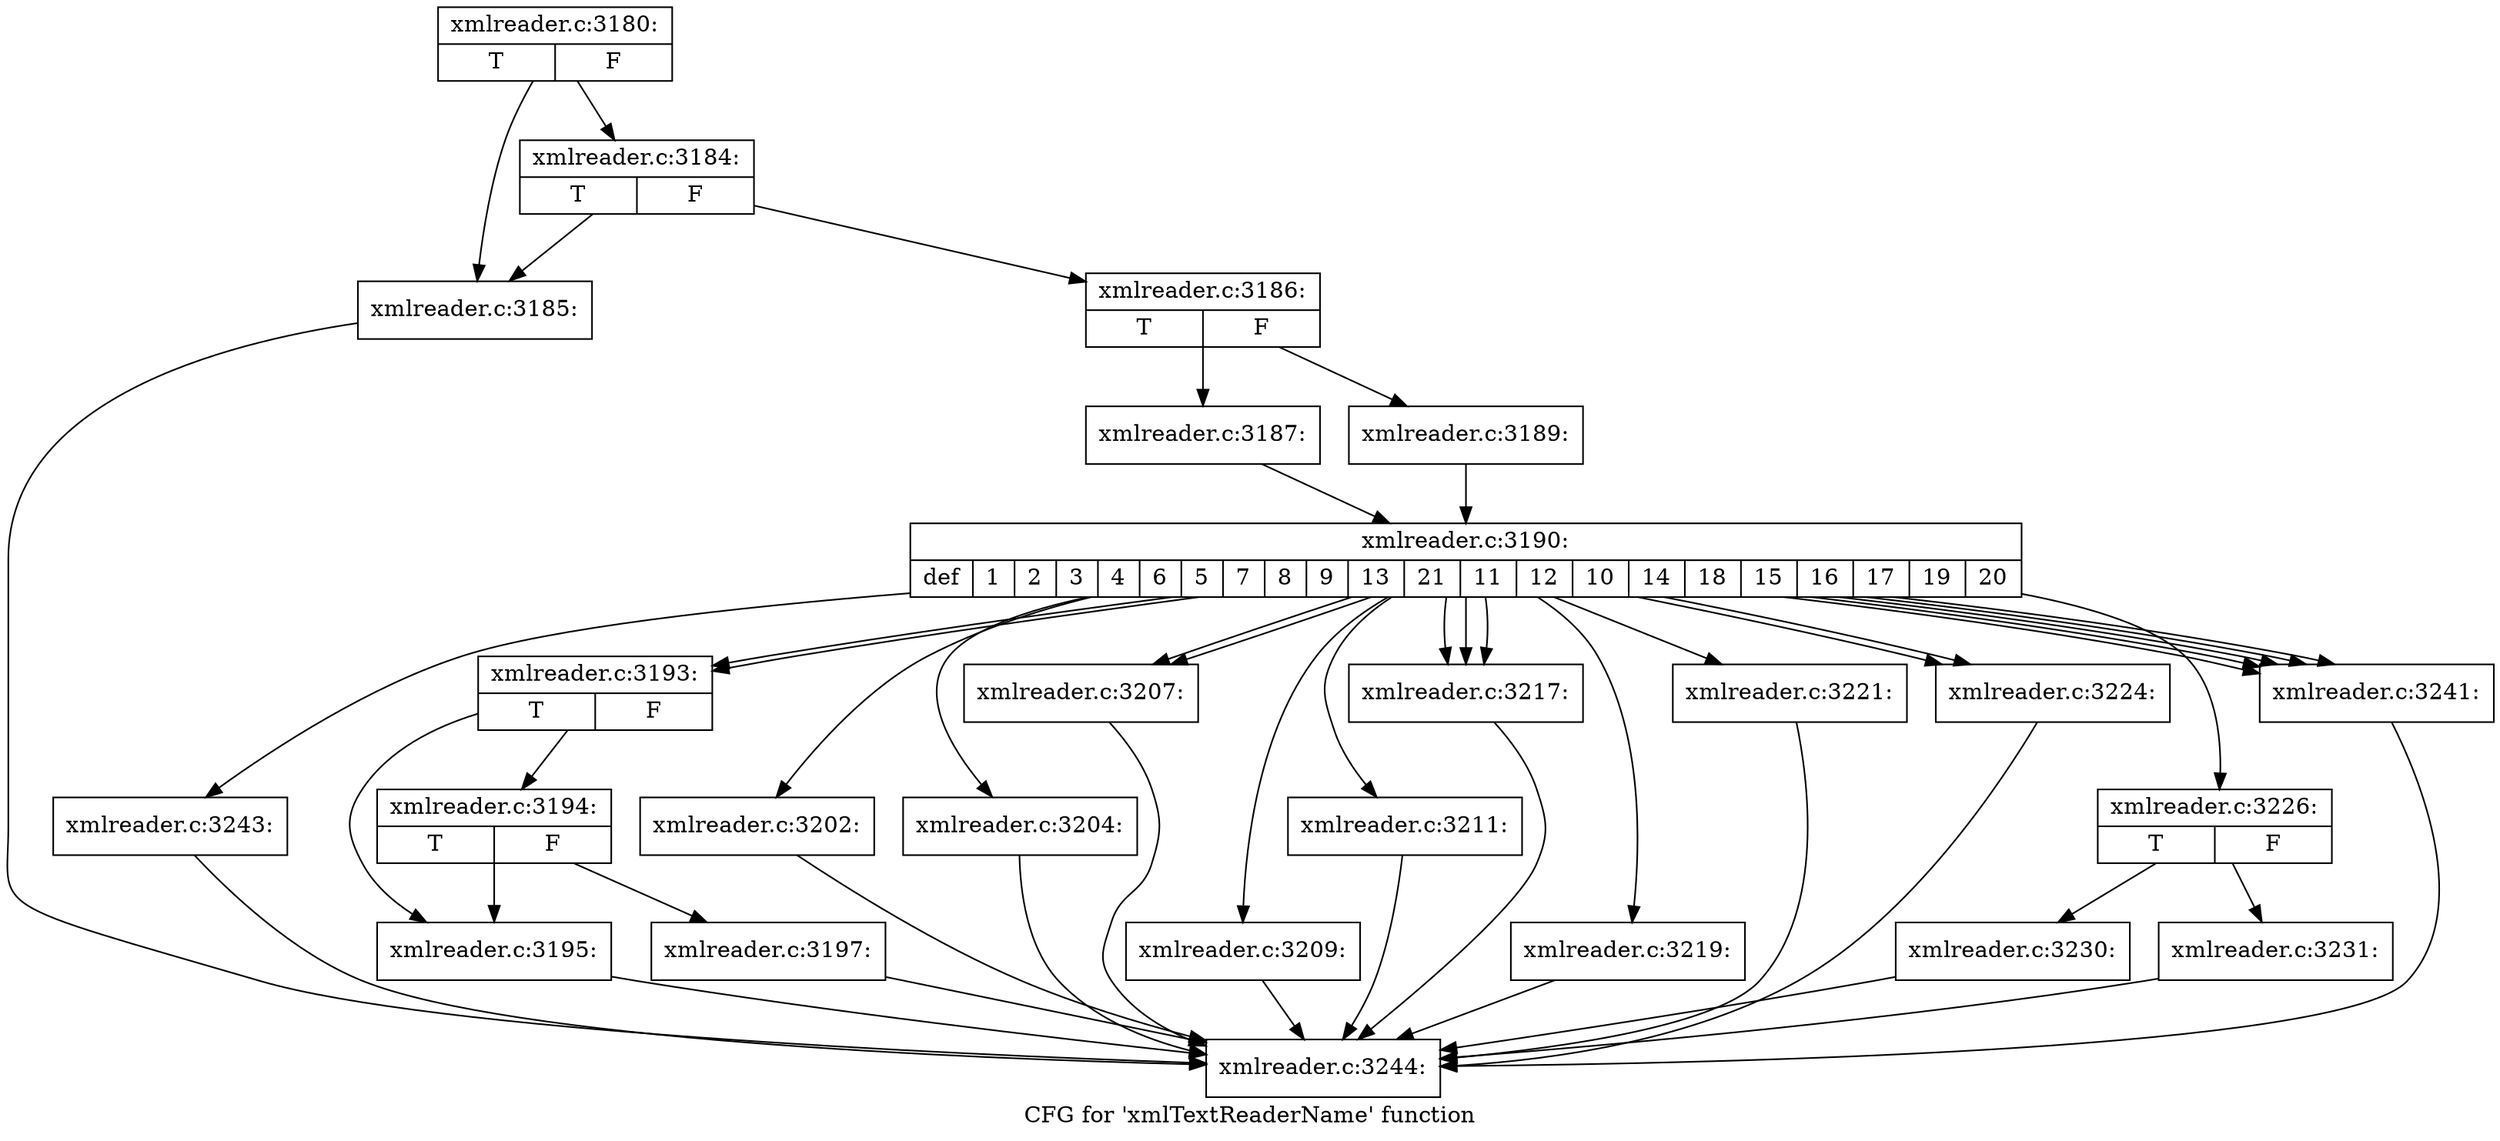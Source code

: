 digraph "CFG for 'xmlTextReaderName' function" {
	label="CFG for 'xmlTextReaderName' function";

	Node0x55e4493c0930 [shape=record,label="{xmlreader.c:3180:|{<s0>T|<s1>F}}"];
	Node0x55e4493c0930 -> Node0x55e4493c9020;
	Node0x55e4493c0930 -> Node0x55e4493c90c0;
	Node0x55e4493c90c0 [shape=record,label="{xmlreader.c:3184:|{<s0>T|<s1>F}}"];
	Node0x55e4493c90c0 -> Node0x55e4493c9020;
	Node0x55e4493c90c0 -> Node0x55e4493c9070;
	Node0x55e4493c9020 [shape=record,label="{xmlreader.c:3185:}"];
	Node0x55e4493c9020 -> Node0x55e4493c0a00;
	Node0x55e4493c9070 [shape=record,label="{xmlreader.c:3186:|{<s0>T|<s1>F}}"];
	Node0x55e4493c9070 -> Node0x55e4493c9810;
	Node0x55e4493c9070 -> Node0x55e4493c98b0;
	Node0x55e4493c9810 [shape=record,label="{xmlreader.c:3187:}"];
	Node0x55e4493c9810 -> Node0x55e4493c9860;
	Node0x55e4493c98b0 [shape=record,label="{xmlreader.c:3189:}"];
	Node0x55e4493c98b0 -> Node0x55e4493c9860;
	Node0x55e4493c9860 [shape=record,label="{xmlreader.c:3190:|{<s0>def|<s1>1|<s2>2|<s3>3|<s4>4|<s5>6|<s6>5|<s7>7|<s8>8|<s9>9|<s10>13|<s11>21|<s12>11|<s13>12|<s14>10|<s15>14|<s16>18|<s17>15|<s18>16|<s19>17|<s20>19|<s21>20}}"];
	Node0x55e4493c9860 -> Node0x55e4493ca190;
	Node0x55e4493c9860 -> Node0x55e4493ca480;
	Node0x55e4493c9860 -> Node0x55e4493ca480;
	Node0x55e4493c9860 -> Node0x55e4493cce70;
	Node0x55e4493c9860 -> Node0x55e4493cd1d0;
	Node0x55e4493c9860 -> Node0x55e4493cd5f0;
	Node0x55e4493c9860 -> Node0x55e4493cd5f0;
	Node0x55e4493c9860 -> Node0x55e4493cda00;
	Node0x55e4493c9860 -> Node0x55e4493cde10;
	Node0x55e4493c9860 -> Node0x55e4493ce230;
	Node0x55e4493c9860 -> Node0x55e4493ce230;
	Node0x55e4493c9860 -> Node0x55e4493ce230;
	Node0x55e4493c9860 -> Node0x55e4493ce9d0;
	Node0x55e4493c9860 -> Node0x55e4493cef60;
	Node0x55e4493c9860 -> Node0x55e4493cf370;
	Node0x55e4493c9860 -> Node0x55e4493cf370;
	Node0x55e4493c9860 -> Node0x55e4493cf780;
	Node0x55e4493c9860 -> Node0x55e4493d0dc0;
	Node0x55e4493c9860 -> Node0x55e4493d0dc0;
	Node0x55e4493c9860 -> Node0x55e4493d0dc0;
	Node0x55e4493c9860 -> Node0x55e4493d0dc0;
	Node0x55e4493c9860 -> Node0x55e4493d0dc0;
	Node0x55e4493ca480 [shape=record,label="{xmlreader.c:3193:|{<s0>T|<s1>F}}"];
	Node0x55e4493ca480 -> Node0x55e4493ca570;
	Node0x55e4493ca480 -> Node0x55e4493ca610;
	Node0x55e4493ca610 [shape=record,label="{xmlreader.c:3194:|{<s0>T|<s1>F}}"];
	Node0x55e4493ca610 -> Node0x55e4493ca570;
	Node0x55e4493ca610 -> Node0x55e4493ca5c0;
	Node0x55e4493ca570 [shape=record,label="{xmlreader.c:3195:}"];
	Node0x55e4493ca570 -> Node0x55e4493c0a00;
	Node0x55e4493ca5c0 [shape=record,label="{xmlreader.c:3197:}"];
	Node0x55e4493ca5c0 -> Node0x55e4493c0a00;
	Node0x55e4493cce70 [shape=record,label="{xmlreader.c:3202:}"];
	Node0x55e4493cce70 -> Node0x55e4493c0a00;
	Node0x55e4493cd1d0 [shape=record,label="{xmlreader.c:3204:}"];
	Node0x55e4493cd1d0 -> Node0x55e4493c0a00;
	Node0x55e4493cd5f0 [shape=record,label="{xmlreader.c:3207:}"];
	Node0x55e4493cd5f0 -> Node0x55e4493c0a00;
	Node0x55e4493cda00 [shape=record,label="{xmlreader.c:3209:}"];
	Node0x55e4493cda00 -> Node0x55e4493c0a00;
	Node0x55e4493cde10 [shape=record,label="{xmlreader.c:3211:}"];
	Node0x55e4493cde10 -> Node0x55e4493c0a00;
	Node0x55e4493ce230 [shape=record,label="{xmlreader.c:3217:}"];
	Node0x55e4493ce230 -> Node0x55e4493c0a00;
	Node0x55e4493ce9d0 [shape=record,label="{xmlreader.c:3219:}"];
	Node0x55e4493ce9d0 -> Node0x55e4493c0a00;
	Node0x55e4493cef60 [shape=record,label="{xmlreader.c:3221:}"];
	Node0x55e4493cef60 -> Node0x55e4493c0a00;
	Node0x55e4493cf370 [shape=record,label="{xmlreader.c:3224:}"];
	Node0x55e4493cf370 -> Node0x55e4493c0a00;
	Node0x55e4493cf780 [shape=record,label="{xmlreader.c:3226:|{<s0>T|<s1>F}}"];
	Node0x55e4493cf780 -> Node0x55e4493cfee0;
	Node0x55e4493cf780 -> Node0x55e4493cff30;
	Node0x55e4493cfee0 [shape=record,label="{xmlreader.c:3230:}"];
	Node0x55e4493cfee0 -> Node0x55e4493c0a00;
	Node0x55e4493cff30 [shape=record,label="{xmlreader.c:3231:}"];
	Node0x55e4493cff30 -> Node0x55e4493c0a00;
	Node0x55e4493d0dc0 [shape=record,label="{xmlreader.c:3241:}"];
	Node0x55e4493d0dc0 -> Node0x55e4493c0a00;
	Node0x55e4493ca190 [shape=record,label="{xmlreader.c:3243:}"];
	Node0x55e4493ca190 -> Node0x55e4493c0a00;
	Node0x55e4493c0a00 [shape=record,label="{xmlreader.c:3244:}"];
}
